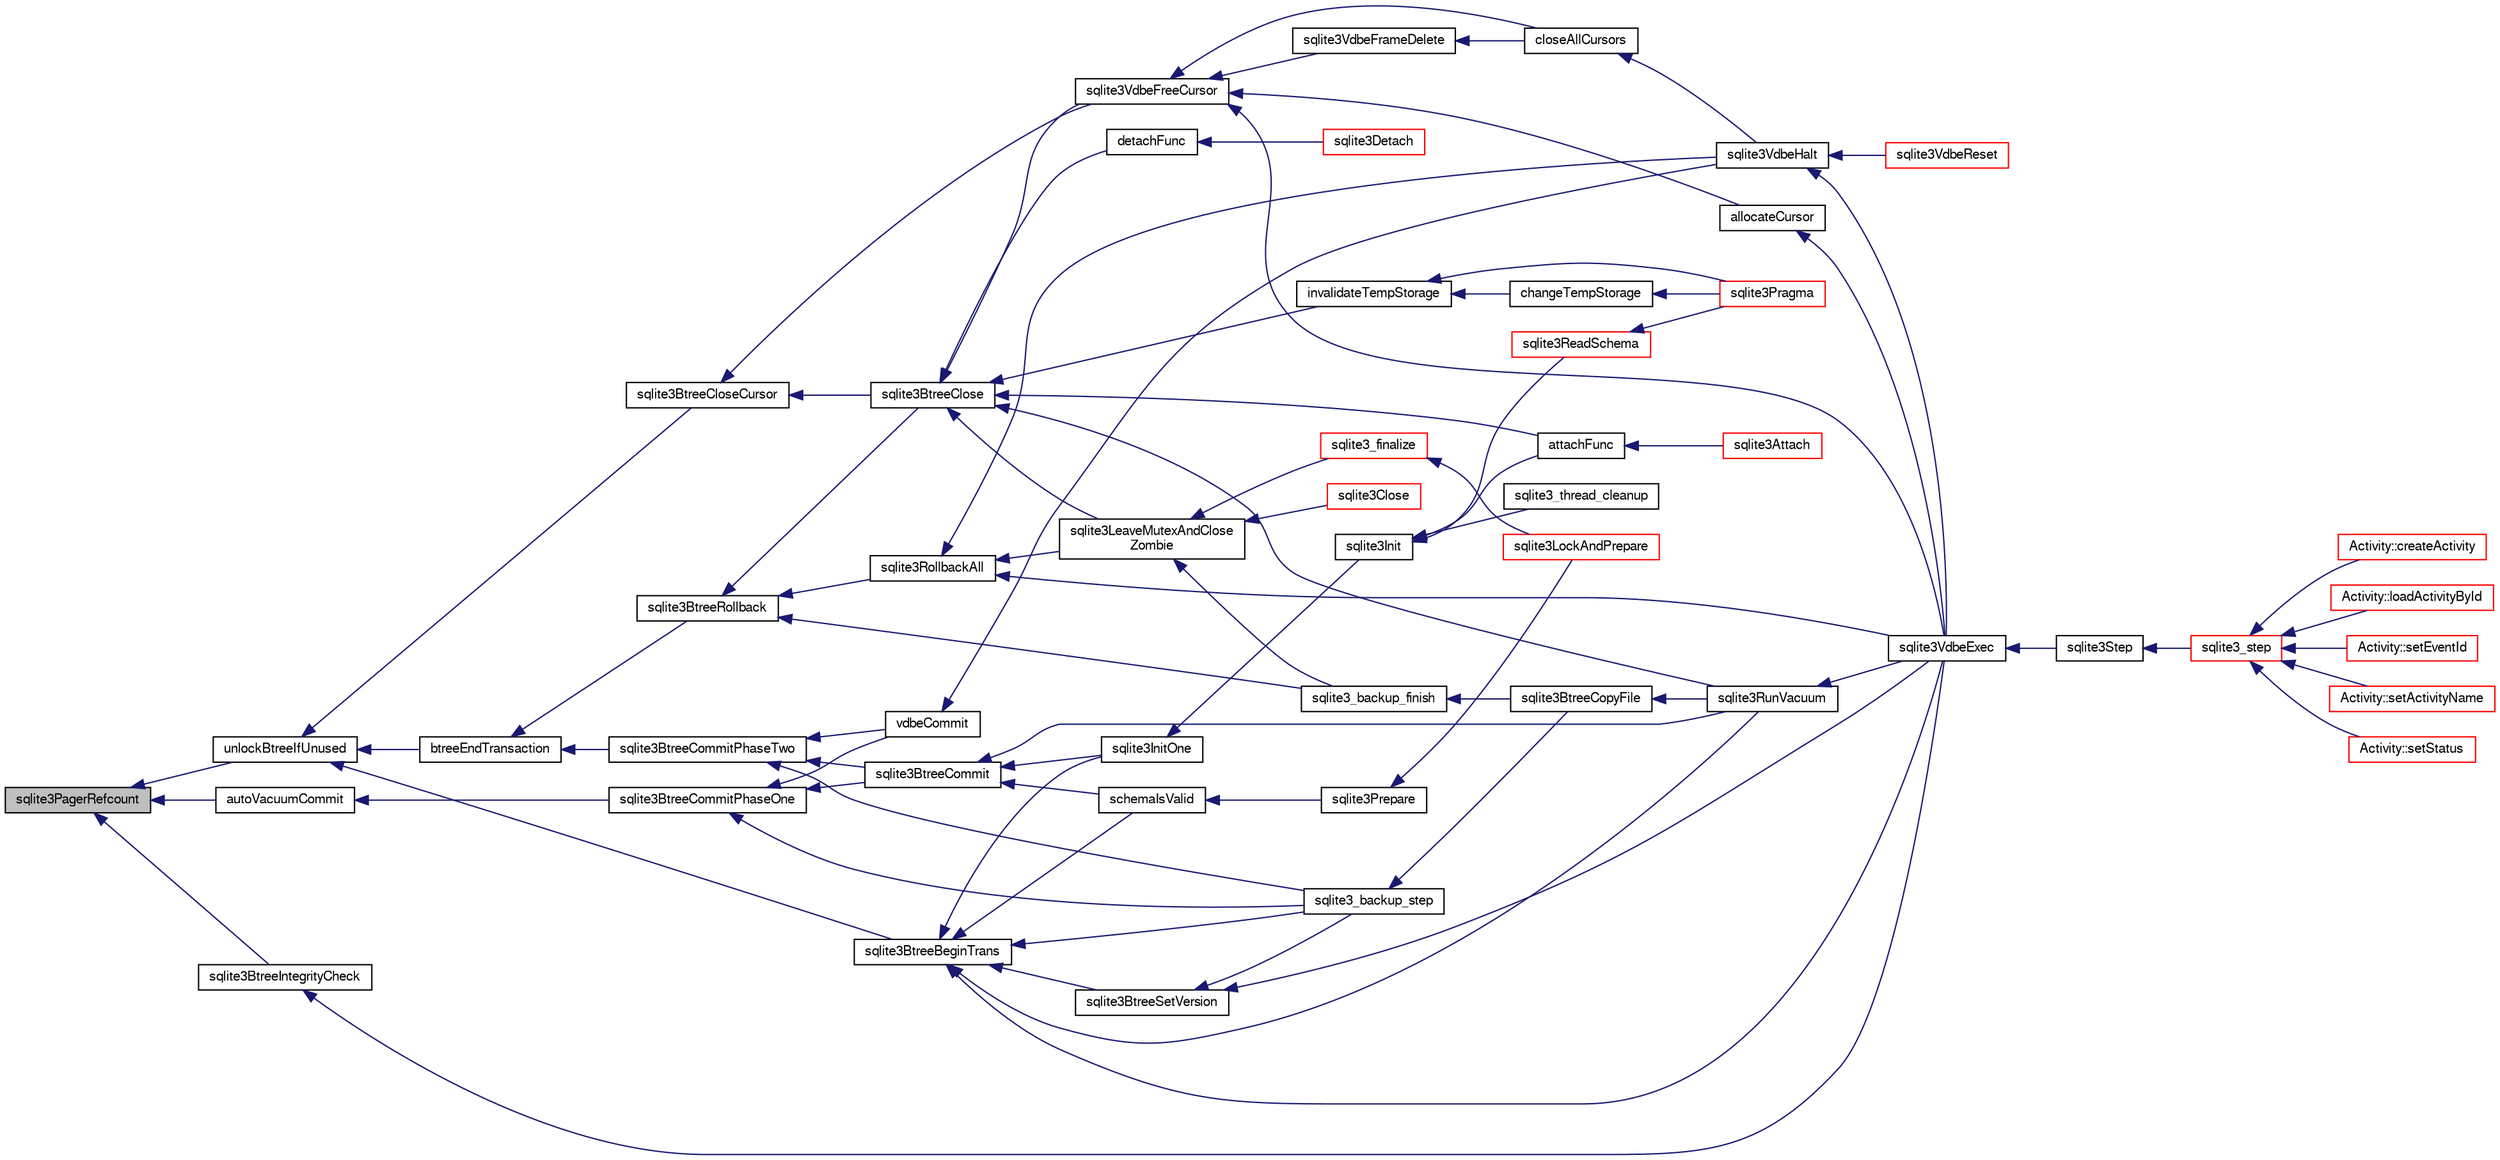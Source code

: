 digraph "sqlite3PagerRefcount"
{
  edge [fontname="FreeSans",fontsize="10",labelfontname="FreeSans",labelfontsize="10"];
  node [fontname="FreeSans",fontsize="10",shape=record];
  rankdir="LR";
  Node635821 [label="sqlite3PagerRefcount",height=0.2,width=0.4,color="black", fillcolor="grey75", style="filled", fontcolor="black"];
  Node635821 -> Node635822 [dir="back",color="midnightblue",fontsize="10",style="solid",fontname="FreeSans"];
  Node635822 [label="unlockBtreeIfUnused",height=0.2,width=0.4,color="black", fillcolor="white", style="filled",URL="$sqlite3_8c.html#ada198bfad4d2c61e88bd9317e98cc96c"];
  Node635822 -> Node635823 [dir="back",color="midnightblue",fontsize="10",style="solid",fontname="FreeSans"];
  Node635823 [label="sqlite3BtreeBeginTrans",height=0.2,width=0.4,color="black", fillcolor="white", style="filled",URL="$sqlite3_8c.html#a52d6706df15c67c22aa7d0e290c16bf5"];
  Node635823 -> Node635824 [dir="back",color="midnightblue",fontsize="10",style="solid",fontname="FreeSans"];
  Node635824 [label="sqlite3BtreeSetVersion",height=0.2,width=0.4,color="black", fillcolor="white", style="filled",URL="$sqlite3_8c.html#a2db3061b5c557699a47415ca0342ba01"];
  Node635824 -> Node635825 [dir="back",color="midnightblue",fontsize="10",style="solid",fontname="FreeSans"];
  Node635825 [label="sqlite3_backup_step",height=0.2,width=0.4,color="black", fillcolor="white", style="filled",URL="$sqlite3_8h.html#a1699b75e98d082eebc465a9e64c35269"];
  Node635825 -> Node635826 [dir="back",color="midnightblue",fontsize="10",style="solid",fontname="FreeSans"];
  Node635826 [label="sqlite3BtreeCopyFile",height=0.2,width=0.4,color="black", fillcolor="white", style="filled",URL="$sqlite3_8c.html#a4d9e19a79f0d5c1dfcef0bd137ae83f9"];
  Node635826 -> Node635827 [dir="back",color="midnightblue",fontsize="10",style="solid",fontname="FreeSans"];
  Node635827 [label="sqlite3RunVacuum",height=0.2,width=0.4,color="black", fillcolor="white", style="filled",URL="$sqlite3_8c.html#a5e83ddc7b3e7e8e79ad5d1fc92de1d2f"];
  Node635827 -> Node635828 [dir="back",color="midnightblue",fontsize="10",style="solid",fontname="FreeSans"];
  Node635828 [label="sqlite3VdbeExec",height=0.2,width=0.4,color="black", fillcolor="white", style="filled",URL="$sqlite3_8c.html#a8ce40a614bdc56719c4d642b1e4dfb21"];
  Node635828 -> Node635829 [dir="back",color="midnightblue",fontsize="10",style="solid",fontname="FreeSans"];
  Node635829 [label="sqlite3Step",height=0.2,width=0.4,color="black", fillcolor="white", style="filled",URL="$sqlite3_8c.html#a3f2872e873e2758a4beedad1d5113554"];
  Node635829 -> Node635830 [dir="back",color="midnightblue",fontsize="10",style="solid",fontname="FreeSans"];
  Node635830 [label="sqlite3_step",height=0.2,width=0.4,color="red", fillcolor="white", style="filled",URL="$sqlite3_8h.html#ac1e491ce36b7471eb28387f7d3c74334"];
  Node635830 -> Node635831 [dir="back",color="midnightblue",fontsize="10",style="solid",fontname="FreeSans"];
  Node635831 [label="Activity::createActivity",height=0.2,width=0.4,color="red", fillcolor="white", style="filled",URL="$classActivity.html#a813cc5e52c14ab49b39014c134e3425b"];
  Node635830 -> Node635834 [dir="back",color="midnightblue",fontsize="10",style="solid",fontname="FreeSans"];
  Node635834 [label="Activity::loadActivityById",height=0.2,width=0.4,color="red", fillcolor="white", style="filled",URL="$classActivity.html#abe4ffb4f08a47212ebf9013259d9e7fd"];
  Node635830 -> Node635836 [dir="back",color="midnightblue",fontsize="10",style="solid",fontname="FreeSans"];
  Node635836 [label="Activity::setEventId",height=0.2,width=0.4,color="red", fillcolor="white", style="filled",URL="$classActivity.html#adb1d0fd0d08f473e068f0a4086bfa9ca"];
  Node635830 -> Node635837 [dir="back",color="midnightblue",fontsize="10",style="solid",fontname="FreeSans"];
  Node635837 [label="Activity::setActivityName",height=0.2,width=0.4,color="red", fillcolor="white", style="filled",URL="$classActivity.html#a62dc3737b33915a36086f9dd26d16a81"];
  Node635830 -> Node635838 [dir="back",color="midnightblue",fontsize="10",style="solid",fontname="FreeSans"];
  Node635838 [label="Activity::setStatus",height=0.2,width=0.4,color="red", fillcolor="white", style="filled",URL="$classActivity.html#af618135a7738f4d2a7ee147a8ef912ea"];
  Node635824 -> Node635828 [dir="back",color="midnightblue",fontsize="10",style="solid",fontname="FreeSans"];
  Node635823 -> Node635825 [dir="back",color="midnightblue",fontsize="10",style="solid",fontname="FreeSans"];
  Node635823 -> Node635828 [dir="back",color="midnightblue",fontsize="10",style="solid",fontname="FreeSans"];
  Node635823 -> Node635854 [dir="back",color="midnightblue",fontsize="10",style="solid",fontname="FreeSans"];
  Node635854 [label="sqlite3InitOne",height=0.2,width=0.4,color="black", fillcolor="white", style="filled",URL="$sqlite3_8c.html#ac4318b25df65269906b0379251fe9b85"];
  Node635854 -> Node635855 [dir="back",color="midnightblue",fontsize="10",style="solid",fontname="FreeSans"];
  Node635855 [label="sqlite3Init",height=0.2,width=0.4,color="black", fillcolor="white", style="filled",URL="$sqlite3_8c.html#aed74e3dc765631a833f522f425ff5a48"];
  Node635855 -> Node635856 [dir="back",color="midnightblue",fontsize="10",style="solid",fontname="FreeSans"];
  Node635856 [label="attachFunc",height=0.2,width=0.4,color="black", fillcolor="white", style="filled",URL="$sqlite3_8c.html#a69cb751a7da501b9a0aa37e0d7c3eaf7"];
  Node635856 -> Node635857 [dir="back",color="midnightblue",fontsize="10",style="solid",fontname="FreeSans"];
  Node635857 [label="sqlite3Attach",height=0.2,width=0.4,color="red", fillcolor="white", style="filled",URL="$sqlite3_8c.html#ae0907fe0b43cc1b4c7e6a16213e8546f"];
  Node635855 -> Node635860 [dir="back",color="midnightblue",fontsize="10",style="solid",fontname="FreeSans"];
  Node635860 [label="sqlite3ReadSchema",height=0.2,width=0.4,color="red", fillcolor="white", style="filled",URL="$sqlite3_8c.html#ac41a97f30334f7d35b2b5713097eca90"];
  Node635860 -> Node635906 [dir="back",color="midnightblue",fontsize="10",style="solid",fontname="FreeSans"];
  Node635906 [label="sqlite3Pragma",height=0.2,width=0.4,color="red", fillcolor="white", style="filled",URL="$sqlite3_8c.html#a111391370f58f8e6a6eca51fd34d62ed"];
  Node635855 -> Node635954 [dir="back",color="midnightblue",fontsize="10",style="solid",fontname="FreeSans"];
  Node635954 [label="sqlite3_thread_cleanup",height=0.2,width=0.4,color="black", fillcolor="white", style="filled",URL="$sqlite3_8h.html#a34980c829db84f02e1a1599063469f06"];
  Node635823 -> Node636038 [dir="back",color="midnightblue",fontsize="10",style="solid",fontname="FreeSans"];
  Node636038 [label="schemaIsValid",height=0.2,width=0.4,color="black", fillcolor="white", style="filled",URL="$sqlite3_8c.html#a7c466fe28e7ca6f46b8bf72c46d9738d"];
  Node636038 -> Node636007 [dir="back",color="midnightblue",fontsize="10",style="solid",fontname="FreeSans"];
  Node636007 [label="sqlite3Prepare",height=0.2,width=0.4,color="black", fillcolor="white", style="filled",URL="$sqlite3_8c.html#acb25890858d0bf4b12eb7aae569f0c7b"];
  Node636007 -> Node636008 [dir="back",color="midnightblue",fontsize="10",style="solid",fontname="FreeSans"];
  Node636008 [label="sqlite3LockAndPrepare",height=0.2,width=0.4,color="red", fillcolor="white", style="filled",URL="$sqlite3_8c.html#a5db1ec5589aa2b02c6d979211a8789bd"];
  Node635823 -> Node635827 [dir="back",color="midnightblue",fontsize="10",style="solid",fontname="FreeSans"];
  Node635822 -> Node636086 [dir="back",color="midnightblue",fontsize="10",style="solid",fontname="FreeSans"];
  Node636086 [label="btreeEndTransaction",height=0.2,width=0.4,color="black", fillcolor="white", style="filled",URL="$sqlite3_8c.html#a7dd8138404b55de8be9623636f25488b"];
  Node636086 -> Node636087 [dir="back",color="midnightblue",fontsize="10",style="solid",fontname="FreeSans"];
  Node636087 [label="sqlite3BtreeCommitPhaseTwo",height=0.2,width=0.4,color="black", fillcolor="white", style="filled",URL="$sqlite3_8c.html#a84764f43cb4ca50bcac1fc674e8d6dd9"];
  Node636087 -> Node636088 [dir="back",color="midnightblue",fontsize="10",style="solid",fontname="FreeSans"];
  Node636088 [label="sqlite3BtreeCommit",height=0.2,width=0.4,color="black", fillcolor="white", style="filled",URL="$sqlite3_8c.html#a8e56ab314556935f9f73080147d26419"];
  Node636088 -> Node635854 [dir="back",color="midnightblue",fontsize="10",style="solid",fontname="FreeSans"];
  Node636088 -> Node636038 [dir="back",color="midnightblue",fontsize="10",style="solid",fontname="FreeSans"];
  Node636088 -> Node635827 [dir="back",color="midnightblue",fontsize="10",style="solid",fontname="FreeSans"];
  Node636087 -> Node635825 [dir="back",color="midnightblue",fontsize="10",style="solid",fontname="FreeSans"];
  Node636087 -> Node636089 [dir="back",color="midnightblue",fontsize="10",style="solid",fontname="FreeSans"];
  Node636089 [label="vdbeCommit",height=0.2,width=0.4,color="black", fillcolor="white", style="filled",URL="$sqlite3_8c.html#a5d7f1e0625451b987728f600cfe1b92d"];
  Node636089 -> Node636044 [dir="back",color="midnightblue",fontsize="10",style="solid",fontname="FreeSans"];
  Node636044 [label="sqlite3VdbeHalt",height=0.2,width=0.4,color="black", fillcolor="white", style="filled",URL="$sqlite3_8c.html#a8d1d99703d999190fbc35ecc981cb709"];
  Node636044 -> Node636045 [dir="back",color="midnightblue",fontsize="10",style="solid",fontname="FreeSans"];
  Node636045 [label="sqlite3VdbeReset",height=0.2,width=0.4,color="red", fillcolor="white", style="filled",URL="$sqlite3_8c.html#a315a913742f7267f90d46d41446353b1"];
  Node636044 -> Node635828 [dir="back",color="midnightblue",fontsize="10",style="solid",fontname="FreeSans"];
  Node636086 -> Node636090 [dir="back",color="midnightblue",fontsize="10",style="solid",fontname="FreeSans"];
  Node636090 [label="sqlite3BtreeRollback",height=0.2,width=0.4,color="black", fillcolor="white", style="filled",URL="$sqlite3_8c.html#a317473acdafdd688385c8954f09de186"];
  Node636090 -> Node636091 [dir="back",color="midnightblue",fontsize="10",style="solid",fontname="FreeSans"];
  Node636091 [label="sqlite3BtreeClose",height=0.2,width=0.4,color="black", fillcolor="white", style="filled",URL="$sqlite3_8c.html#a729b65009b66a99200496b09c124df01"];
  Node636091 -> Node636092 [dir="back",color="midnightblue",fontsize="10",style="solid",fontname="FreeSans"];
  Node636092 [label="sqlite3VdbeFreeCursor",height=0.2,width=0.4,color="black", fillcolor="white", style="filled",URL="$sqlite3_8c.html#a0f9084083e1d0639708934630f33d6ef"];
  Node636092 -> Node636093 [dir="back",color="midnightblue",fontsize="10",style="solid",fontname="FreeSans"];
  Node636093 [label="sqlite3VdbeFrameDelete",height=0.2,width=0.4,color="black", fillcolor="white", style="filled",URL="$sqlite3_8c.html#adb3773fdfb1685857e28891f76365900"];
  Node636093 -> Node636094 [dir="back",color="midnightblue",fontsize="10",style="solid",fontname="FreeSans"];
  Node636094 [label="closeAllCursors",height=0.2,width=0.4,color="black", fillcolor="white", style="filled",URL="$sqlite3_8c.html#af1ac189735864dd6989a8c5af4557547"];
  Node636094 -> Node636044 [dir="back",color="midnightblue",fontsize="10",style="solid",fontname="FreeSans"];
  Node636092 -> Node636094 [dir="back",color="midnightblue",fontsize="10",style="solid",fontname="FreeSans"];
  Node636092 -> Node636095 [dir="back",color="midnightblue",fontsize="10",style="solid",fontname="FreeSans"];
  Node636095 [label="allocateCursor",height=0.2,width=0.4,color="black", fillcolor="white", style="filled",URL="$sqlite3_8c.html#a5083c054ea81802294e539b00a57aad4"];
  Node636095 -> Node635828 [dir="back",color="midnightblue",fontsize="10",style="solid",fontname="FreeSans"];
  Node636092 -> Node635828 [dir="back",color="midnightblue",fontsize="10",style="solid",fontname="FreeSans"];
  Node636091 -> Node635856 [dir="back",color="midnightblue",fontsize="10",style="solid",fontname="FreeSans"];
  Node636091 -> Node636040 [dir="back",color="midnightblue",fontsize="10",style="solid",fontname="FreeSans"];
  Node636040 [label="detachFunc",height=0.2,width=0.4,color="black", fillcolor="white", style="filled",URL="$sqlite3_8c.html#a2b3dd04cb87abd088926ab0082a60b77"];
  Node636040 -> Node635900 [dir="back",color="midnightblue",fontsize="10",style="solid",fontname="FreeSans"];
  Node635900 [label="sqlite3Detach",height=0.2,width=0.4,color="red", fillcolor="white", style="filled",URL="$sqlite3_8c.html#ab1a5a0b01c7560aef5e0b8603a68747d"];
  Node636091 -> Node636041 [dir="back",color="midnightblue",fontsize="10",style="solid",fontname="FreeSans"];
  Node636041 [label="invalidateTempStorage",height=0.2,width=0.4,color="black", fillcolor="white", style="filled",URL="$sqlite3_8c.html#a759777a1eb3c3e96a5af94932b39e69a"];
  Node636041 -> Node636042 [dir="back",color="midnightblue",fontsize="10",style="solid",fontname="FreeSans"];
  Node636042 [label="changeTempStorage",height=0.2,width=0.4,color="black", fillcolor="white", style="filled",URL="$sqlite3_8c.html#abd43abe0a0959a45c786b9865ed52904"];
  Node636042 -> Node635906 [dir="back",color="midnightblue",fontsize="10",style="solid",fontname="FreeSans"];
  Node636041 -> Node635906 [dir="back",color="midnightblue",fontsize="10",style="solid",fontname="FreeSans"];
  Node636091 -> Node635827 [dir="back",color="midnightblue",fontsize="10",style="solid",fontname="FreeSans"];
  Node636091 -> Node636054 [dir="back",color="midnightblue",fontsize="10",style="solid",fontname="FreeSans"];
  Node636054 [label="sqlite3LeaveMutexAndClose\lZombie",height=0.2,width=0.4,color="black", fillcolor="white", style="filled",URL="$sqlite3_8c.html#afe3a37c29dcb0fe9fc15fe07a3976f59"];
  Node636054 -> Node636055 [dir="back",color="midnightblue",fontsize="10",style="solid",fontname="FreeSans"];
  Node636055 [label="sqlite3_backup_finish",height=0.2,width=0.4,color="black", fillcolor="white", style="filled",URL="$sqlite3_8h.html#a176857dd58d99be53b6d7305533e0048"];
  Node636055 -> Node635826 [dir="back",color="midnightblue",fontsize="10",style="solid",fontname="FreeSans"];
  Node636054 -> Node636047 [dir="back",color="midnightblue",fontsize="10",style="solid",fontname="FreeSans"];
  Node636047 [label="sqlite3_finalize",height=0.2,width=0.4,color="red", fillcolor="white", style="filled",URL="$sqlite3_8h.html#a801195c0f771d40bb4be1e40f3b88945"];
  Node636047 -> Node636008 [dir="back",color="midnightblue",fontsize="10",style="solid",fontname="FreeSans"];
  Node636054 -> Node636056 [dir="back",color="midnightblue",fontsize="10",style="solid",fontname="FreeSans"];
  Node636056 [label="sqlite3Close",height=0.2,width=0.4,color="red", fillcolor="white", style="filled",URL="$sqlite3_8c.html#aa9f2e73837bba8d721dbde0964ffce11"];
  Node636090 -> Node636055 [dir="back",color="midnightblue",fontsize="10",style="solid",fontname="FreeSans"];
  Node636090 -> Node636043 [dir="back",color="midnightblue",fontsize="10",style="solid",fontname="FreeSans"];
  Node636043 [label="sqlite3RollbackAll",height=0.2,width=0.4,color="black", fillcolor="white", style="filled",URL="$sqlite3_8c.html#ad902dd388d73208539f557962e3fe6bb"];
  Node636043 -> Node636044 [dir="back",color="midnightblue",fontsize="10",style="solid",fontname="FreeSans"];
  Node636043 -> Node635828 [dir="back",color="midnightblue",fontsize="10",style="solid",fontname="FreeSans"];
  Node636043 -> Node636054 [dir="back",color="midnightblue",fontsize="10",style="solid",fontname="FreeSans"];
  Node635822 -> Node636096 [dir="back",color="midnightblue",fontsize="10",style="solid",fontname="FreeSans"];
  Node636096 [label="sqlite3BtreeCloseCursor",height=0.2,width=0.4,color="black", fillcolor="white", style="filled",URL="$sqlite3_8c.html#a7f494da0a512d247d690d6bc19397791"];
  Node636096 -> Node636091 [dir="back",color="midnightblue",fontsize="10",style="solid",fontname="FreeSans"];
  Node636096 -> Node636092 [dir="back",color="midnightblue",fontsize="10",style="solid",fontname="FreeSans"];
  Node635821 -> Node636097 [dir="back",color="midnightblue",fontsize="10",style="solid",fontname="FreeSans"];
  Node636097 [label="autoVacuumCommit",height=0.2,width=0.4,color="black", fillcolor="white", style="filled",URL="$sqlite3_8c.html#a809d22c6311135ae3048adf41febaef0"];
  Node636097 -> Node636098 [dir="back",color="midnightblue",fontsize="10",style="solid",fontname="FreeSans"];
  Node636098 [label="sqlite3BtreeCommitPhaseOne",height=0.2,width=0.4,color="black", fillcolor="white", style="filled",URL="$sqlite3_8c.html#ae266cba101e64ad99a166f237532e262"];
  Node636098 -> Node636088 [dir="back",color="midnightblue",fontsize="10",style="solid",fontname="FreeSans"];
  Node636098 -> Node635825 [dir="back",color="midnightblue",fontsize="10",style="solid",fontname="FreeSans"];
  Node636098 -> Node636089 [dir="back",color="midnightblue",fontsize="10",style="solid",fontname="FreeSans"];
  Node635821 -> Node636099 [dir="back",color="midnightblue",fontsize="10",style="solid",fontname="FreeSans"];
  Node636099 [label="sqlite3BtreeIntegrityCheck",height=0.2,width=0.4,color="black", fillcolor="white", style="filled",URL="$sqlite3_8c.html#aa00011902d9e5ba26452d147c43fa1d8"];
  Node636099 -> Node635828 [dir="back",color="midnightblue",fontsize="10",style="solid",fontname="FreeSans"];
}
